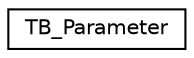 digraph "Graphical Class Hierarchy"
{
  edge [fontname="Helvetica",fontsize="10",labelfontname="Helvetica",labelfontsize="10"];
  node [fontname="Helvetica",fontsize="10",shape=record];
  rankdir="LR";
  Node1 [label="TB_Parameter",height=0.2,width=0.4,color="black", fillcolor="white", style="filled",URL="$classTB__Parameter.html"];
}
